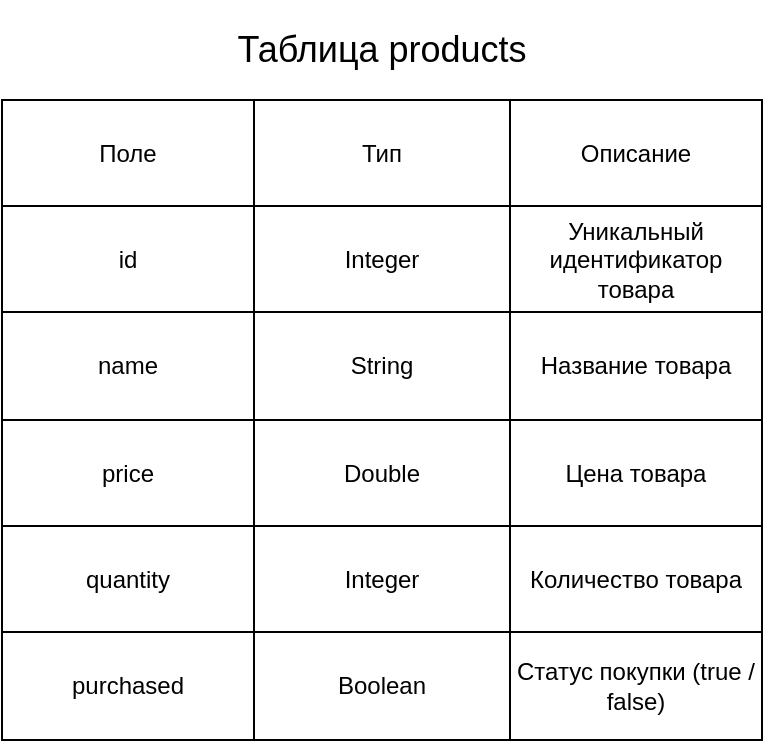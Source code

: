 <mxfile version="26.1.0">
  <diagram name="Страница — 1" id="BCbFYERtnjzjDZ_Aoc0k">
    <mxGraphModel dx="1834" dy="863" grid="1" gridSize="10" guides="1" tooltips="1" connect="1" arrows="1" fold="1" page="1" pageScale="1" pageWidth="827" pageHeight="1169" math="0" shadow="0">
      <root>
        <mxCell id="0" />
        <mxCell id="1" parent="0" />
        <mxCell id="kwLmYJiWEPaTlT8nFMHR-1" value="" style="shape=table;startSize=0;container=1;collapsible=0;childLayout=tableLayout;" vertex="1" parent="1">
          <mxGeometry x="300" y="320" width="380" height="320" as="geometry" />
        </mxCell>
        <mxCell id="kwLmYJiWEPaTlT8nFMHR-26" style="shape=tableRow;horizontal=0;startSize=0;swimlaneHead=0;swimlaneBody=0;strokeColor=inherit;top=0;left=0;bottom=0;right=0;collapsible=0;dropTarget=0;fillColor=none;points=[[0,0.5],[1,0.5]];portConstraint=eastwest;" vertex="1" parent="kwLmYJiWEPaTlT8nFMHR-1">
          <mxGeometry width="380" height="53" as="geometry" />
        </mxCell>
        <mxCell id="kwLmYJiWEPaTlT8nFMHR-27" value="&lt;span style=&quot;font-size: 12px;&quot;&gt;Поле&lt;/span&gt;" style="shape=partialRectangle;html=1;whiteSpace=wrap;connectable=0;strokeColor=inherit;overflow=hidden;fillColor=none;top=0;left=0;bottom=0;right=0;pointerEvents=1;" vertex="1" parent="kwLmYJiWEPaTlT8nFMHR-26">
          <mxGeometry width="126" height="53" as="geometry">
            <mxRectangle width="126" height="53" as="alternateBounds" />
          </mxGeometry>
        </mxCell>
        <mxCell id="kwLmYJiWEPaTlT8nFMHR-28" value="&lt;span style=&quot;font-size: 12px;&quot;&gt;Тип&lt;/span&gt;" style="shape=partialRectangle;html=1;whiteSpace=wrap;connectable=0;strokeColor=inherit;overflow=hidden;fillColor=none;top=0;left=0;bottom=0;right=0;pointerEvents=1;" vertex="1" parent="kwLmYJiWEPaTlT8nFMHR-26">
          <mxGeometry x="126" width="128" height="53" as="geometry">
            <mxRectangle width="128" height="53" as="alternateBounds" />
          </mxGeometry>
        </mxCell>
        <mxCell id="kwLmYJiWEPaTlT8nFMHR-29" value="&lt;span style=&quot;font-size: 12px;&quot;&gt;Описание&lt;/span&gt;" style="shape=partialRectangle;html=1;whiteSpace=wrap;connectable=0;strokeColor=inherit;overflow=hidden;fillColor=none;top=0;left=0;bottom=0;right=0;pointerEvents=1;" vertex="1" parent="kwLmYJiWEPaTlT8nFMHR-26">
          <mxGeometry x="254" width="126" height="53" as="geometry">
            <mxRectangle width="126" height="53" as="alternateBounds" />
          </mxGeometry>
        </mxCell>
        <mxCell id="kwLmYJiWEPaTlT8nFMHR-2" value="" style="shape=tableRow;horizontal=0;startSize=0;swimlaneHead=0;swimlaneBody=0;strokeColor=inherit;top=0;left=0;bottom=0;right=0;collapsible=0;dropTarget=0;fillColor=none;points=[[0,0.5],[1,0.5]];portConstraint=eastwest;" vertex="1" parent="kwLmYJiWEPaTlT8nFMHR-1">
          <mxGeometry y="53" width="380" height="53" as="geometry" />
        </mxCell>
        <mxCell id="kwLmYJiWEPaTlT8nFMHR-3" value="id" style="shape=partialRectangle;html=1;whiteSpace=wrap;connectable=0;strokeColor=inherit;overflow=hidden;fillColor=none;top=0;left=0;bottom=0;right=0;pointerEvents=1;" vertex="1" parent="kwLmYJiWEPaTlT8nFMHR-2">
          <mxGeometry width="126" height="53" as="geometry">
            <mxRectangle width="126" height="53" as="alternateBounds" />
          </mxGeometry>
        </mxCell>
        <mxCell id="kwLmYJiWEPaTlT8nFMHR-4" value="Integer" style="shape=partialRectangle;html=1;whiteSpace=wrap;connectable=0;strokeColor=inherit;overflow=hidden;fillColor=none;top=0;left=0;bottom=0;right=0;pointerEvents=1;" vertex="1" parent="kwLmYJiWEPaTlT8nFMHR-2">
          <mxGeometry x="126" width="128" height="53" as="geometry">
            <mxRectangle width="128" height="53" as="alternateBounds" />
          </mxGeometry>
        </mxCell>
        <mxCell id="kwLmYJiWEPaTlT8nFMHR-5" value="Уникальный идентификатор товара" style="shape=partialRectangle;html=1;whiteSpace=wrap;connectable=0;strokeColor=inherit;overflow=hidden;fillColor=none;top=0;left=0;bottom=0;right=0;pointerEvents=1;" vertex="1" parent="kwLmYJiWEPaTlT8nFMHR-2">
          <mxGeometry x="254" width="126" height="53" as="geometry">
            <mxRectangle width="126" height="53" as="alternateBounds" />
          </mxGeometry>
        </mxCell>
        <mxCell id="kwLmYJiWEPaTlT8nFMHR-6" value="" style="shape=tableRow;horizontal=0;startSize=0;swimlaneHead=0;swimlaneBody=0;strokeColor=inherit;top=0;left=0;bottom=0;right=0;collapsible=0;dropTarget=0;fillColor=none;points=[[0,0.5],[1,0.5]];portConstraint=eastwest;" vertex="1" parent="kwLmYJiWEPaTlT8nFMHR-1">
          <mxGeometry y="106" width="380" height="54" as="geometry" />
        </mxCell>
        <mxCell id="kwLmYJiWEPaTlT8nFMHR-7" value="&lt;span style=&quot;font-size: 12px;&quot;&gt;name&lt;/span&gt;" style="shape=partialRectangle;html=1;whiteSpace=wrap;connectable=0;strokeColor=inherit;overflow=hidden;fillColor=none;top=0;left=0;bottom=0;right=0;pointerEvents=1;" vertex="1" parent="kwLmYJiWEPaTlT8nFMHR-6">
          <mxGeometry width="126" height="54" as="geometry">
            <mxRectangle width="126" height="54" as="alternateBounds" />
          </mxGeometry>
        </mxCell>
        <mxCell id="kwLmYJiWEPaTlT8nFMHR-8" value="&lt;span style=&quot;font-size: 12px;&quot;&gt;String&lt;/span&gt;" style="shape=partialRectangle;html=1;whiteSpace=wrap;connectable=0;strokeColor=inherit;overflow=hidden;fillColor=none;top=0;left=0;bottom=0;right=0;pointerEvents=1;" vertex="1" parent="kwLmYJiWEPaTlT8nFMHR-6">
          <mxGeometry x="126" width="128" height="54" as="geometry">
            <mxRectangle width="128" height="54" as="alternateBounds" />
          </mxGeometry>
        </mxCell>
        <mxCell id="kwLmYJiWEPaTlT8nFMHR-9" value="&lt;span style=&quot;font-size: 12px;&quot;&gt;Название товара&lt;/span&gt;" style="shape=partialRectangle;html=1;whiteSpace=wrap;connectable=0;strokeColor=inherit;overflow=hidden;fillColor=none;top=0;left=0;bottom=0;right=0;pointerEvents=1;" vertex="1" parent="kwLmYJiWEPaTlT8nFMHR-6">
          <mxGeometry x="254" width="126" height="54" as="geometry">
            <mxRectangle width="126" height="54" as="alternateBounds" />
          </mxGeometry>
        </mxCell>
        <mxCell id="kwLmYJiWEPaTlT8nFMHR-10" value="" style="shape=tableRow;horizontal=0;startSize=0;swimlaneHead=0;swimlaneBody=0;strokeColor=inherit;top=0;left=0;bottom=0;right=0;collapsible=0;dropTarget=0;fillColor=none;points=[[0,0.5],[1,0.5]];portConstraint=eastwest;" vertex="1" parent="kwLmYJiWEPaTlT8nFMHR-1">
          <mxGeometry y="160" width="380" height="53" as="geometry" />
        </mxCell>
        <mxCell id="kwLmYJiWEPaTlT8nFMHR-11" value="&lt;span style=&quot;font-size: 12px;&quot;&gt;price&lt;/span&gt;" style="shape=partialRectangle;html=1;whiteSpace=wrap;connectable=0;strokeColor=inherit;overflow=hidden;fillColor=none;top=0;left=0;bottom=0;right=0;pointerEvents=1;" vertex="1" parent="kwLmYJiWEPaTlT8nFMHR-10">
          <mxGeometry width="126" height="53" as="geometry">
            <mxRectangle width="126" height="53" as="alternateBounds" />
          </mxGeometry>
        </mxCell>
        <mxCell id="kwLmYJiWEPaTlT8nFMHR-12" value="&lt;span style=&quot;font-size: 12px;&quot;&gt;Double&lt;/span&gt;" style="shape=partialRectangle;html=1;whiteSpace=wrap;connectable=0;strokeColor=inherit;overflow=hidden;fillColor=none;top=0;left=0;bottom=0;right=0;pointerEvents=1;" vertex="1" parent="kwLmYJiWEPaTlT8nFMHR-10">
          <mxGeometry x="126" width="128" height="53" as="geometry">
            <mxRectangle width="128" height="53" as="alternateBounds" />
          </mxGeometry>
        </mxCell>
        <mxCell id="kwLmYJiWEPaTlT8nFMHR-13" value="&lt;span style=&quot;font-size: 12px;&quot;&gt;Цена товара&lt;/span&gt;" style="shape=partialRectangle;html=1;whiteSpace=wrap;connectable=0;strokeColor=inherit;overflow=hidden;fillColor=none;top=0;left=0;bottom=0;right=0;pointerEvents=1;" vertex="1" parent="kwLmYJiWEPaTlT8nFMHR-10">
          <mxGeometry x="254" width="126" height="53" as="geometry">
            <mxRectangle width="126" height="53" as="alternateBounds" />
          </mxGeometry>
        </mxCell>
        <mxCell id="kwLmYJiWEPaTlT8nFMHR-14" value="" style="shape=tableRow;horizontal=0;startSize=0;swimlaneHead=0;swimlaneBody=0;strokeColor=inherit;top=0;left=0;bottom=0;right=0;collapsible=0;dropTarget=0;fillColor=none;points=[[0,0.5],[1,0.5]];portConstraint=eastwest;" vertex="1" parent="kwLmYJiWEPaTlT8nFMHR-1">
          <mxGeometry y="213" width="380" height="53" as="geometry" />
        </mxCell>
        <mxCell id="kwLmYJiWEPaTlT8nFMHR-15" value="&lt;span style=&quot;font-size: 12px;&quot;&gt;quantity&lt;/span&gt;" style="shape=partialRectangle;html=1;whiteSpace=wrap;connectable=0;strokeColor=inherit;overflow=hidden;fillColor=none;top=0;left=0;bottom=0;right=0;pointerEvents=1;" vertex="1" parent="kwLmYJiWEPaTlT8nFMHR-14">
          <mxGeometry width="126" height="53" as="geometry">
            <mxRectangle width="126" height="53" as="alternateBounds" />
          </mxGeometry>
        </mxCell>
        <mxCell id="kwLmYJiWEPaTlT8nFMHR-16" value="&lt;span style=&quot;font-size: 12px;&quot;&gt;Integer&lt;/span&gt;" style="shape=partialRectangle;html=1;whiteSpace=wrap;connectable=0;strokeColor=inherit;overflow=hidden;fillColor=none;top=0;left=0;bottom=0;right=0;pointerEvents=1;" vertex="1" parent="kwLmYJiWEPaTlT8nFMHR-14">
          <mxGeometry x="126" width="128" height="53" as="geometry">
            <mxRectangle width="128" height="53" as="alternateBounds" />
          </mxGeometry>
        </mxCell>
        <mxCell id="kwLmYJiWEPaTlT8nFMHR-17" value="&lt;span style=&quot;font-size: 12px;&quot;&gt;Количество товара&lt;/span&gt;" style="shape=partialRectangle;html=1;whiteSpace=wrap;connectable=0;strokeColor=inherit;overflow=hidden;fillColor=none;top=0;left=0;bottom=0;right=0;pointerEvents=1;" vertex="1" parent="kwLmYJiWEPaTlT8nFMHR-14">
          <mxGeometry x="254" width="126" height="53" as="geometry">
            <mxRectangle width="126" height="53" as="alternateBounds" />
          </mxGeometry>
        </mxCell>
        <mxCell id="kwLmYJiWEPaTlT8nFMHR-18" value="" style="shape=tableRow;horizontal=0;startSize=0;swimlaneHead=0;swimlaneBody=0;strokeColor=inherit;top=0;left=0;bottom=0;right=0;collapsible=0;dropTarget=0;fillColor=none;points=[[0,0.5],[1,0.5]];portConstraint=eastwest;" vertex="1" parent="kwLmYJiWEPaTlT8nFMHR-1">
          <mxGeometry y="266" width="380" height="54" as="geometry" />
        </mxCell>
        <mxCell id="kwLmYJiWEPaTlT8nFMHR-19" value="&lt;span style=&quot;font-size: 12px;&quot;&gt;purchased&lt;/span&gt;" style="shape=partialRectangle;html=1;whiteSpace=wrap;connectable=0;strokeColor=inherit;overflow=hidden;fillColor=none;top=0;left=0;bottom=0;right=0;pointerEvents=1;" vertex="1" parent="kwLmYJiWEPaTlT8nFMHR-18">
          <mxGeometry width="126" height="54" as="geometry">
            <mxRectangle width="126" height="54" as="alternateBounds" />
          </mxGeometry>
        </mxCell>
        <mxCell id="kwLmYJiWEPaTlT8nFMHR-20" value="&lt;span style=&quot;font-size: 12px;&quot;&gt;Boolean&lt;/span&gt;" style="shape=partialRectangle;html=1;whiteSpace=wrap;connectable=0;strokeColor=inherit;overflow=hidden;fillColor=none;top=0;left=0;bottom=0;right=0;pointerEvents=1;" vertex="1" parent="kwLmYJiWEPaTlT8nFMHR-18">
          <mxGeometry x="126" width="128" height="54" as="geometry">
            <mxRectangle width="128" height="54" as="alternateBounds" />
          </mxGeometry>
        </mxCell>
        <mxCell id="kwLmYJiWEPaTlT8nFMHR-21" value="&lt;span style=&quot;font-size: 12px;&quot;&gt;Статус покупки (true / false)&lt;/span&gt;" style="shape=partialRectangle;html=1;whiteSpace=wrap;connectable=0;strokeColor=inherit;overflow=hidden;fillColor=none;top=0;left=0;bottom=0;right=0;pointerEvents=1;" vertex="1" parent="kwLmYJiWEPaTlT8nFMHR-18">
          <mxGeometry x="254" width="126" height="54" as="geometry">
            <mxRectangle width="126" height="54" as="alternateBounds" />
          </mxGeometry>
        </mxCell>
        <mxCell id="kwLmYJiWEPaTlT8nFMHR-31" value="&lt;font style=&quot;font-size: 18px;&quot;&gt;Таблица products&lt;/font&gt;" style="text;html=1;align=center;verticalAlign=middle;whiteSpace=wrap;rounded=0;" vertex="1" parent="1">
          <mxGeometry x="300" y="270" width="380" height="50" as="geometry" />
        </mxCell>
      </root>
    </mxGraphModel>
  </diagram>
</mxfile>
